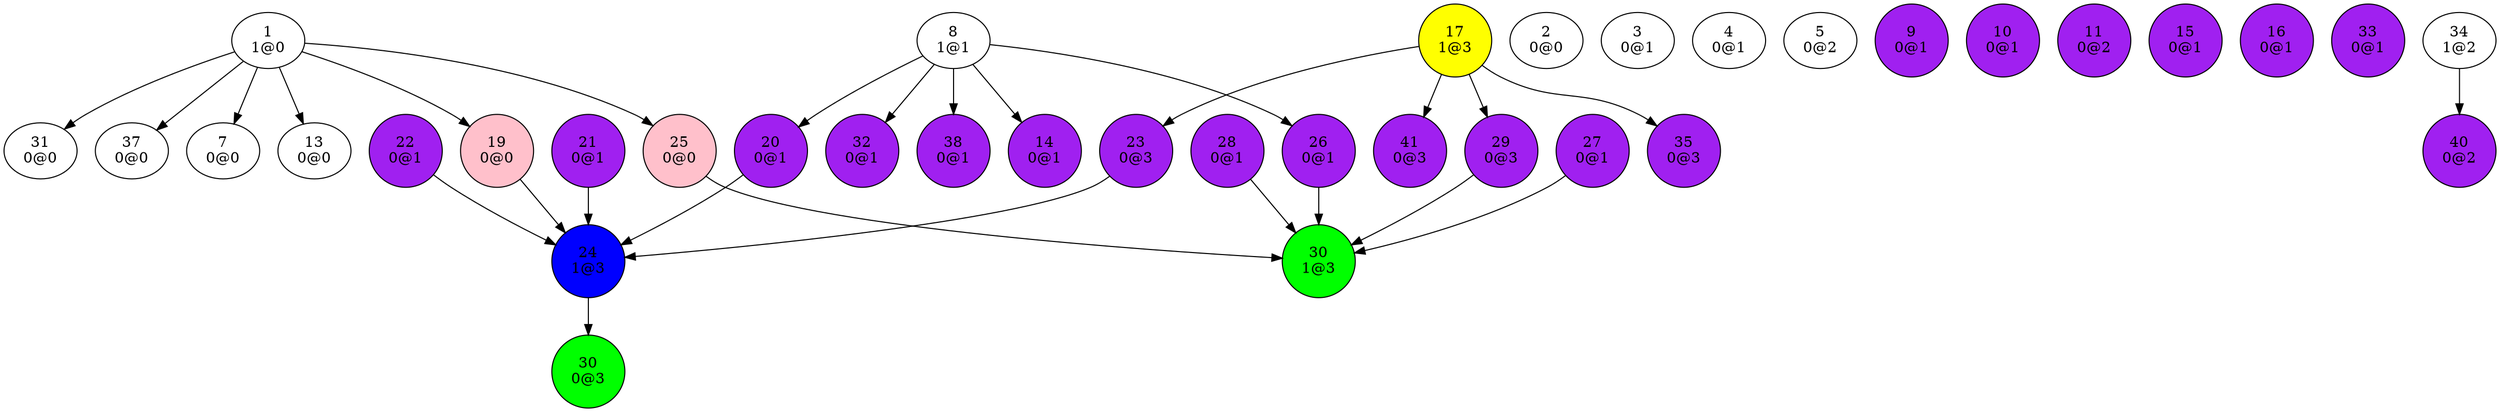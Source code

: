 digraph {
"1
1@0"->"7
0@0";
"1
1@0"->"13
0@0";
"1
1@0"->"19
0@0";
"1
1@0"->"25
0@0";
"1
1@0"->"31
0@0";
"1
1@0"->"37
0@0";
"2
0@0";
"3
0@1";
"4
0@1";
"5
0@2";
"7
0@0";
"8
1@1"->"14
0@1";
"8
1@1"->"20
0@1";
"8
1@1"->"26
0@1";
"8
1@1"->"32
0@1";
"8
1@1"->"38
0@1";
"9
0@1";
"10
0@1";
"11
0@2";
"13
0@0";
"14
0@1";
"15
0@1";
"16
0@1";
"17
1@3"->"23
0@3";
"17
1@3"->"29
0@3";
"17
1@3"->"35
0@3";
"17
1@3"->"41
0@3";
"19
0@0"->"24
1@3";
"20
0@1"->"24
1@3";
"21
0@1"->"24
1@3";
"22
0@1"->"24
1@3";
"23
0@3"->"24
1@3";
"24
1@3"->"30
0@3";
"25
0@0"->"30
1@3";
"26
0@1"->"30
1@3";
"27
0@1"->"30
1@3";
"28
0@1"->"30
1@3";
"29
0@3"->"30
1@3";
"30
0@3";
"30
1@3";
"31
0@0";
"32
0@1";
"33
0@1";
"34
1@2"->"40
0@2";
"35
0@3";
"37
0@0";
"38
0@1";
"40
0@2";
"41
0@3";
"9
0@1"[shape=circle, style=filled, fillcolor=purple];
"10
0@1"[shape=circle, style=filled, fillcolor=purple];
"11
0@2"[shape=circle, style=filled, fillcolor=purple];
"14
0@1"[shape=circle, style=filled, fillcolor=purple];
"15
0@1"[shape=circle, style=filled, fillcolor=purple];
"16
0@1"[shape=circle, style=filled, fillcolor=purple];
"17
1@3"[shape=circle, style=filled, fillcolor=yellow];
"19
0@0"[shape=circle, style=filled, fillcolor=pink];
"20
0@1"[shape=circle, style=filled, fillcolor=purple];
"21
0@1"[shape=circle, style=filled, fillcolor=purple];
"22
0@1"[shape=circle, style=filled, fillcolor=purple];
"23
0@3"[shape=circle, style=filled, fillcolor=purple];
"24
1@3"[shape=circle, style=filled, fillcolor=blue];
"25
0@0"[shape=circle, style=filled, fillcolor=pink];
"26
0@1"[shape=circle, style=filled, fillcolor=purple];
"27
0@1"[shape=circle, style=filled, fillcolor=purple];
"28
0@1"[shape=circle, style=filled, fillcolor=purple];
"29
0@3"[shape=circle, style=filled, fillcolor=purple];
"30
0@3"[shape=circle, style=filled, fillcolor=green];
"30
1@3"[shape=circle, style=filled, fillcolor=green];
"32
0@1"[shape=circle, style=filled, fillcolor=purple];
"33
0@1"[shape=circle, style=filled, fillcolor=purple];
"35
0@3"[shape=circle, style=filled, fillcolor=purple];
"38
0@1"[shape=circle, style=filled, fillcolor=purple];
"40
0@2"[shape=circle, style=filled, fillcolor=purple];
"41
0@3"[shape=circle, style=filled, fillcolor=purple];
}